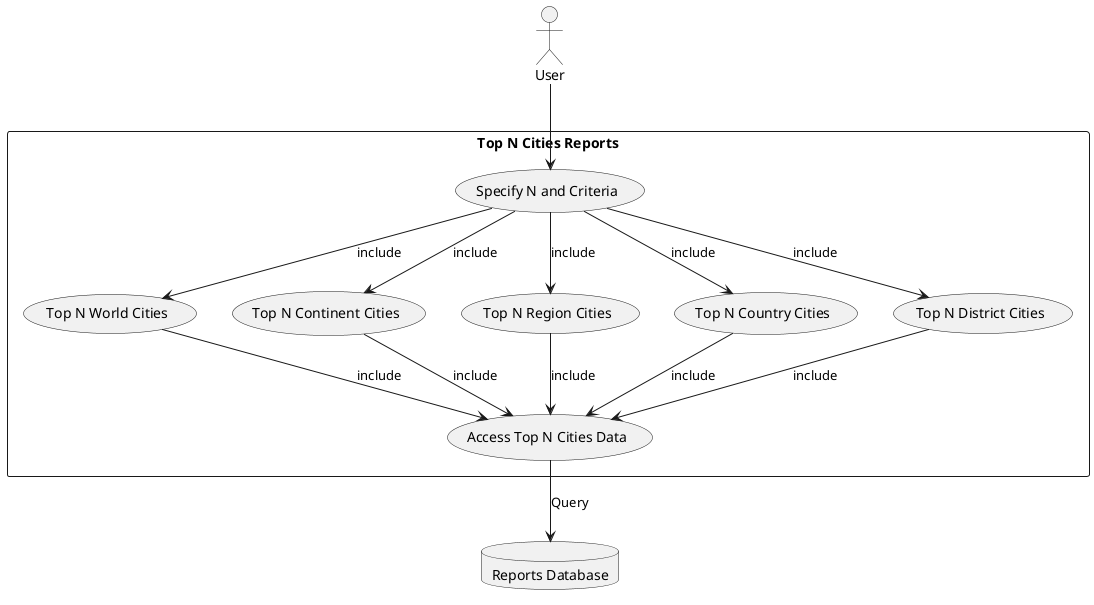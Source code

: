 @startuml
actor User as U
database "Reports Database" as DB

rectangle "Top N Cities Reports" {
  usecase "Specify N and Criteria" as UC1
  usecase "Top N World Cities" as UC2
  usecase "Top N Continent Cities" as UC3
  usecase "Top N Region Cities" as UC4
  usecase "Top N Country Cities" as UC5
  usecase "Top N District Cities" as UC6
  usecase "Access Top N Cities Data" as UC7

  U --> UC1
  UC1 --> UC2 : include
  UC1 --> UC3 : include
  UC1 --> UC4 : include
  UC1 --> UC5 : include
  UC1 --> UC6 : include
  UC2 --> UC7 : include
  UC3 --> UC7 : include
  UC4 --> UC7 : include
  UC5 --> UC7 : include
  UC6 --> UC7 : include
} 

UC7 --> DB : Query
@enduml
